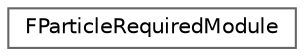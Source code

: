 digraph "Graphical Class Hierarchy"
{
 // INTERACTIVE_SVG=YES
 // LATEX_PDF_SIZE
  bgcolor="transparent";
  edge [fontname=Helvetica,fontsize=10,labelfontname=Helvetica,labelfontsize=10];
  node [fontname=Helvetica,fontsize=10,shape=box,height=0.2,width=0.4];
  rankdir="LR";
  Node0 [id="Node000000",label="FParticleRequiredModule",height=0.2,width=0.4,color="grey40", fillcolor="white", style="filled",URL="$de/d49/structFParticleRequiredModule.html",tooltip=" "];
}
